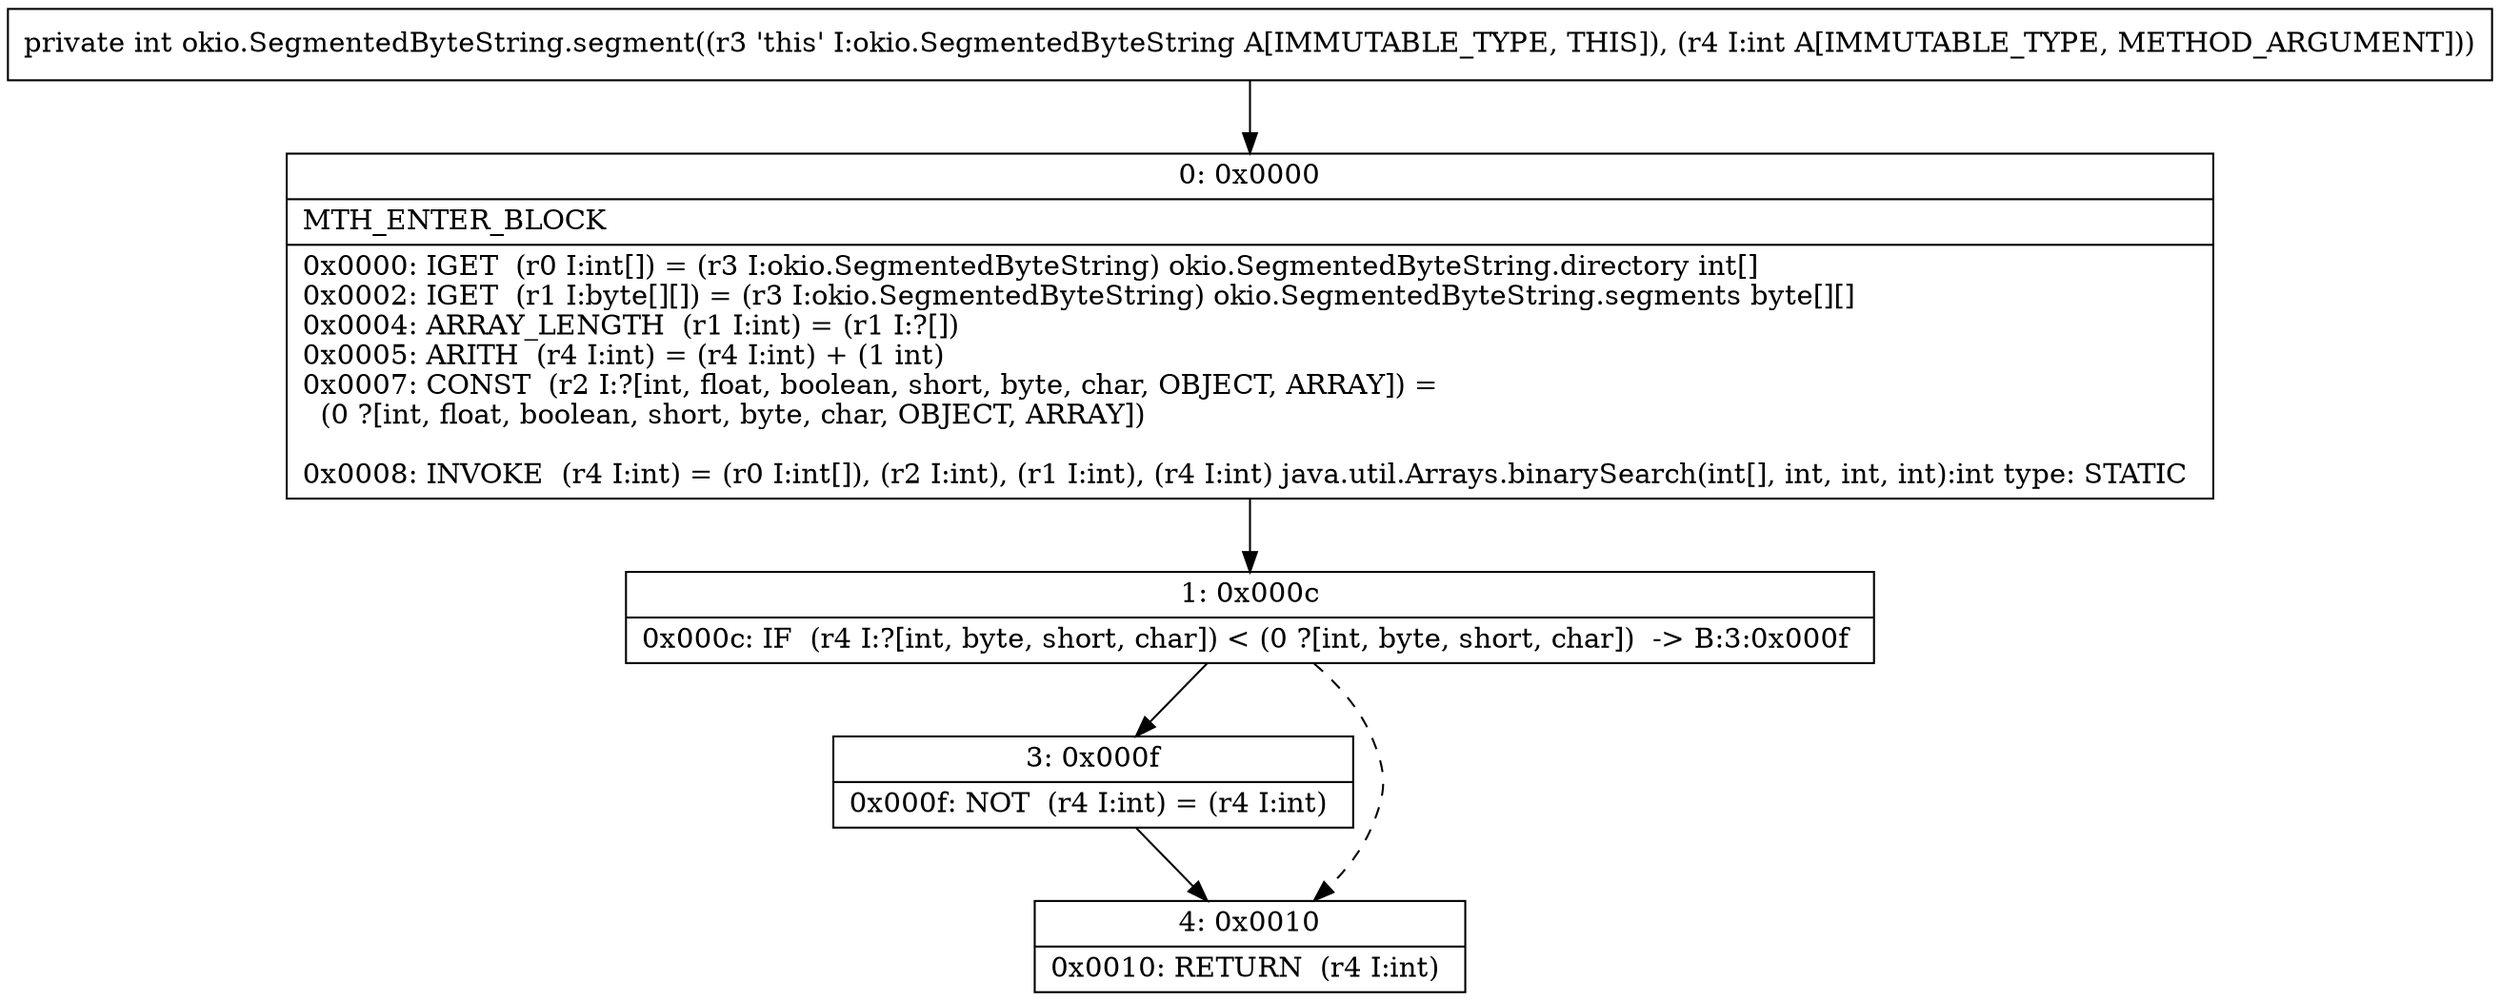 digraph "CFG forokio.SegmentedByteString.segment(I)I" {
Node_0 [shape=record,label="{0\:\ 0x0000|MTH_ENTER_BLOCK\l|0x0000: IGET  (r0 I:int[]) = (r3 I:okio.SegmentedByteString) okio.SegmentedByteString.directory int[] \l0x0002: IGET  (r1 I:byte[][]) = (r3 I:okio.SegmentedByteString) okio.SegmentedByteString.segments byte[][] \l0x0004: ARRAY_LENGTH  (r1 I:int) = (r1 I:?[]) \l0x0005: ARITH  (r4 I:int) = (r4 I:int) + (1 int) \l0x0007: CONST  (r2 I:?[int, float, boolean, short, byte, char, OBJECT, ARRAY]) = \l  (0 ?[int, float, boolean, short, byte, char, OBJECT, ARRAY])\l \l0x0008: INVOKE  (r4 I:int) = (r0 I:int[]), (r2 I:int), (r1 I:int), (r4 I:int) java.util.Arrays.binarySearch(int[], int, int, int):int type: STATIC \l}"];
Node_1 [shape=record,label="{1\:\ 0x000c|0x000c: IF  (r4 I:?[int, byte, short, char]) \< (0 ?[int, byte, short, char])  \-\> B:3:0x000f \l}"];
Node_3 [shape=record,label="{3\:\ 0x000f|0x000f: NOT  (r4 I:int) = (r4 I:int) \l}"];
Node_4 [shape=record,label="{4\:\ 0x0010|0x0010: RETURN  (r4 I:int) \l}"];
MethodNode[shape=record,label="{private int okio.SegmentedByteString.segment((r3 'this' I:okio.SegmentedByteString A[IMMUTABLE_TYPE, THIS]), (r4 I:int A[IMMUTABLE_TYPE, METHOD_ARGUMENT])) }"];
MethodNode -> Node_0;
Node_0 -> Node_1;
Node_1 -> Node_3;
Node_1 -> Node_4[style=dashed];
Node_3 -> Node_4;
}

